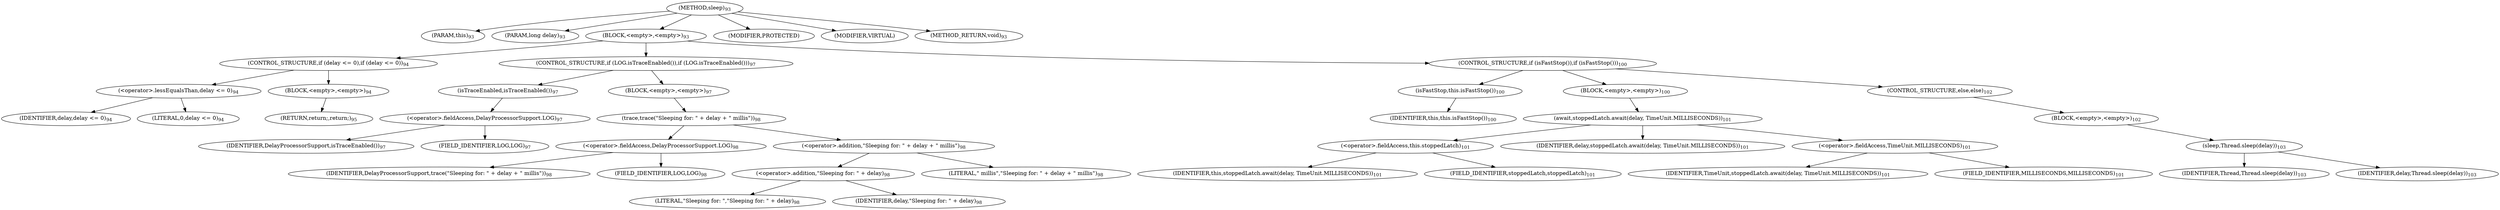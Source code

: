 digraph "sleep" {  
"155" [label = <(METHOD,sleep)<SUB>93</SUB>> ]
"16" [label = <(PARAM,this)<SUB>93</SUB>> ]
"156" [label = <(PARAM,long delay)<SUB>93</SUB>> ]
"157" [label = <(BLOCK,&lt;empty&gt;,&lt;empty&gt;)<SUB>93</SUB>> ]
"158" [label = <(CONTROL_STRUCTURE,if (delay &lt;= 0),if (delay &lt;= 0))<SUB>94</SUB>> ]
"159" [label = <(&lt;operator&gt;.lessEqualsThan,delay &lt;= 0)<SUB>94</SUB>> ]
"160" [label = <(IDENTIFIER,delay,delay &lt;= 0)<SUB>94</SUB>> ]
"161" [label = <(LITERAL,0,delay &lt;= 0)<SUB>94</SUB>> ]
"162" [label = <(BLOCK,&lt;empty&gt;,&lt;empty&gt;)<SUB>94</SUB>> ]
"163" [label = <(RETURN,return;,return;)<SUB>95</SUB>> ]
"164" [label = <(CONTROL_STRUCTURE,if (LOG.isTraceEnabled()),if (LOG.isTraceEnabled()))<SUB>97</SUB>> ]
"165" [label = <(isTraceEnabled,isTraceEnabled())<SUB>97</SUB>> ]
"166" [label = <(&lt;operator&gt;.fieldAccess,DelayProcessorSupport.LOG)<SUB>97</SUB>> ]
"167" [label = <(IDENTIFIER,DelayProcessorSupport,isTraceEnabled())<SUB>97</SUB>> ]
"168" [label = <(FIELD_IDENTIFIER,LOG,LOG)<SUB>97</SUB>> ]
"169" [label = <(BLOCK,&lt;empty&gt;,&lt;empty&gt;)<SUB>97</SUB>> ]
"170" [label = <(trace,trace(&quot;Sleeping for: &quot; + delay + &quot; millis&quot;))<SUB>98</SUB>> ]
"171" [label = <(&lt;operator&gt;.fieldAccess,DelayProcessorSupport.LOG)<SUB>98</SUB>> ]
"172" [label = <(IDENTIFIER,DelayProcessorSupport,trace(&quot;Sleeping for: &quot; + delay + &quot; millis&quot;))<SUB>98</SUB>> ]
"173" [label = <(FIELD_IDENTIFIER,LOG,LOG)<SUB>98</SUB>> ]
"174" [label = <(&lt;operator&gt;.addition,&quot;Sleeping for: &quot; + delay + &quot; millis&quot;)<SUB>98</SUB>> ]
"175" [label = <(&lt;operator&gt;.addition,&quot;Sleeping for: &quot; + delay)<SUB>98</SUB>> ]
"176" [label = <(LITERAL,&quot;Sleeping for: &quot;,&quot;Sleeping for: &quot; + delay)<SUB>98</SUB>> ]
"177" [label = <(IDENTIFIER,delay,&quot;Sleeping for: &quot; + delay)<SUB>98</SUB>> ]
"178" [label = <(LITERAL,&quot; millis&quot;,&quot;Sleeping for: &quot; + delay + &quot; millis&quot;)<SUB>98</SUB>> ]
"179" [label = <(CONTROL_STRUCTURE,if (isFastStop()),if (isFastStop()))<SUB>100</SUB>> ]
"180" [label = <(isFastStop,this.isFastStop())<SUB>100</SUB>> ]
"15" [label = <(IDENTIFIER,this,this.isFastStop())<SUB>100</SUB>> ]
"181" [label = <(BLOCK,&lt;empty&gt;,&lt;empty&gt;)<SUB>100</SUB>> ]
"182" [label = <(await,stoppedLatch.await(delay, TimeUnit.MILLISECONDS))<SUB>101</SUB>> ]
"183" [label = <(&lt;operator&gt;.fieldAccess,this.stoppedLatch)<SUB>101</SUB>> ]
"184" [label = <(IDENTIFIER,this,stoppedLatch.await(delay, TimeUnit.MILLISECONDS))<SUB>101</SUB>> ]
"185" [label = <(FIELD_IDENTIFIER,stoppedLatch,stoppedLatch)<SUB>101</SUB>> ]
"186" [label = <(IDENTIFIER,delay,stoppedLatch.await(delay, TimeUnit.MILLISECONDS))<SUB>101</SUB>> ]
"187" [label = <(&lt;operator&gt;.fieldAccess,TimeUnit.MILLISECONDS)<SUB>101</SUB>> ]
"188" [label = <(IDENTIFIER,TimeUnit,stoppedLatch.await(delay, TimeUnit.MILLISECONDS))<SUB>101</SUB>> ]
"189" [label = <(FIELD_IDENTIFIER,MILLISECONDS,MILLISECONDS)<SUB>101</SUB>> ]
"190" [label = <(CONTROL_STRUCTURE,else,else)<SUB>102</SUB>> ]
"191" [label = <(BLOCK,&lt;empty&gt;,&lt;empty&gt;)<SUB>102</SUB>> ]
"192" [label = <(sleep,Thread.sleep(delay))<SUB>103</SUB>> ]
"193" [label = <(IDENTIFIER,Thread,Thread.sleep(delay))<SUB>103</SUB>> ]
"194" [label = <(IDENTIFIER,delay,Thread.sleep(delay))<SUB>103</SUB>> ]
"195" [label = <(MODIFIER,PROTECTED)> ]
"196" [label = <(MODIFIER,VIRTUAL)> ]
"197" [label = <(METHOD_RETURN,void)<SUB>93</SUB>> ]
  "155" -> "16" 
  "155" -> "156" 
  "155" -> "157" 
  "155" -> "195" 
  "155" -> "196" 
  "155" -> "197" 
  "157" -> "158" 
  "157" -> "164" 
  "157" -> "179" 
  "158" -> "159" 
  "158" -> "162" 
  "159" -> "160" 
  "159" -> "161" 
  "162" -> "163" 
  "164" -> "165" 
  "164" -> "169" 
  "165" -> "166" 
  "166" -> "167" 
  "166" -> "168" 
  "169" -> "170" 
  "170" -> "171" 
  "170" -> "174" 
  "171" -> "172" 
  "171" -> "173" 
  "174" -> "175" 
  "174" -> "178" 
  "175" -> "176" 
  "175" -> "177" 
  "179" -> "180" 
  "179" -> "181" 
  "179" -> "190" 
  "180" -> "15" 
  "181" -> "182" 
  "182" -> "183" 
  "182" -> "186" 
  "182" -> "187" 
  "183" -> "184" 
  "183" -> "185" 
  "187" -> "188" 
  "187" -> "189" 
  "190" -> "191" 
  "191" -> "192" 
  "192" -> "193" 
  "192" -> "194" 
}
